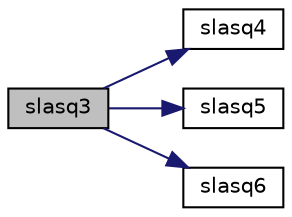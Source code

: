 digraph "slasq3"
{
 // LATEX_PDF_SIZE
  edge [fontname="Helvetica",fontsize="10",labelfontname="Helvetica",labelfontsize="10"];
  node [fontname="Helvetica",fontsize="10",shape=record];
  rankdir="LR";
  Node1 [label="slasq3",height=0.2,width=0.4,color="black", fillcolor="grey75", style="filled", fontcolor="black",tooltip="SLASQ3 checks for deflation, computes a shift and calls dqds. Used by sbdsqr."];
  Node1 -> Node2 [color="midnightblue",fontsize="10",style="solid",fontname="Helvetica"];
  Node2 [label="slasq4",height=0.2,width=0.4,color="black", fillcolor="white", style="filled",URL="$slasq4_8f.html#a41519cdfaf4d34b78d282be8797ad5c0",tooltip="SLASQ4 computes an approximation to the smallest eigenvalue using values of d from the previous trans..."];
  Node1 -> Node3 [color="midnightblue",fontsize="10",style="solid",fontname="Helvetica"];
  Node3 [label="slasq5",height=0.2,width=0.4,color="black", fillcolor="white", style="filled",URL="$slasq5_8f.html#a6e311e45ee4f985837a13ceca43c864b",tooltip="SLASQ5 computes one dqds transform in ping-pong form. Used by sbdsqr and sstegr."];
  Node1 -> Node4 [color="midnightblue",fontsize="10",style="solid",fontname="Helvetica"];
  Node4 [label="slasq6",height=0.2,width=0.4,color="black", fillcolor="white", style="filled",URL="$slasq6_8f.html#a847ecd4284d546b78ff81b4f89603ad6",tooltip="SLASQ6 computes one dqd transform in ping-pong form. Used by sbdsqr and sstegr."];
}
